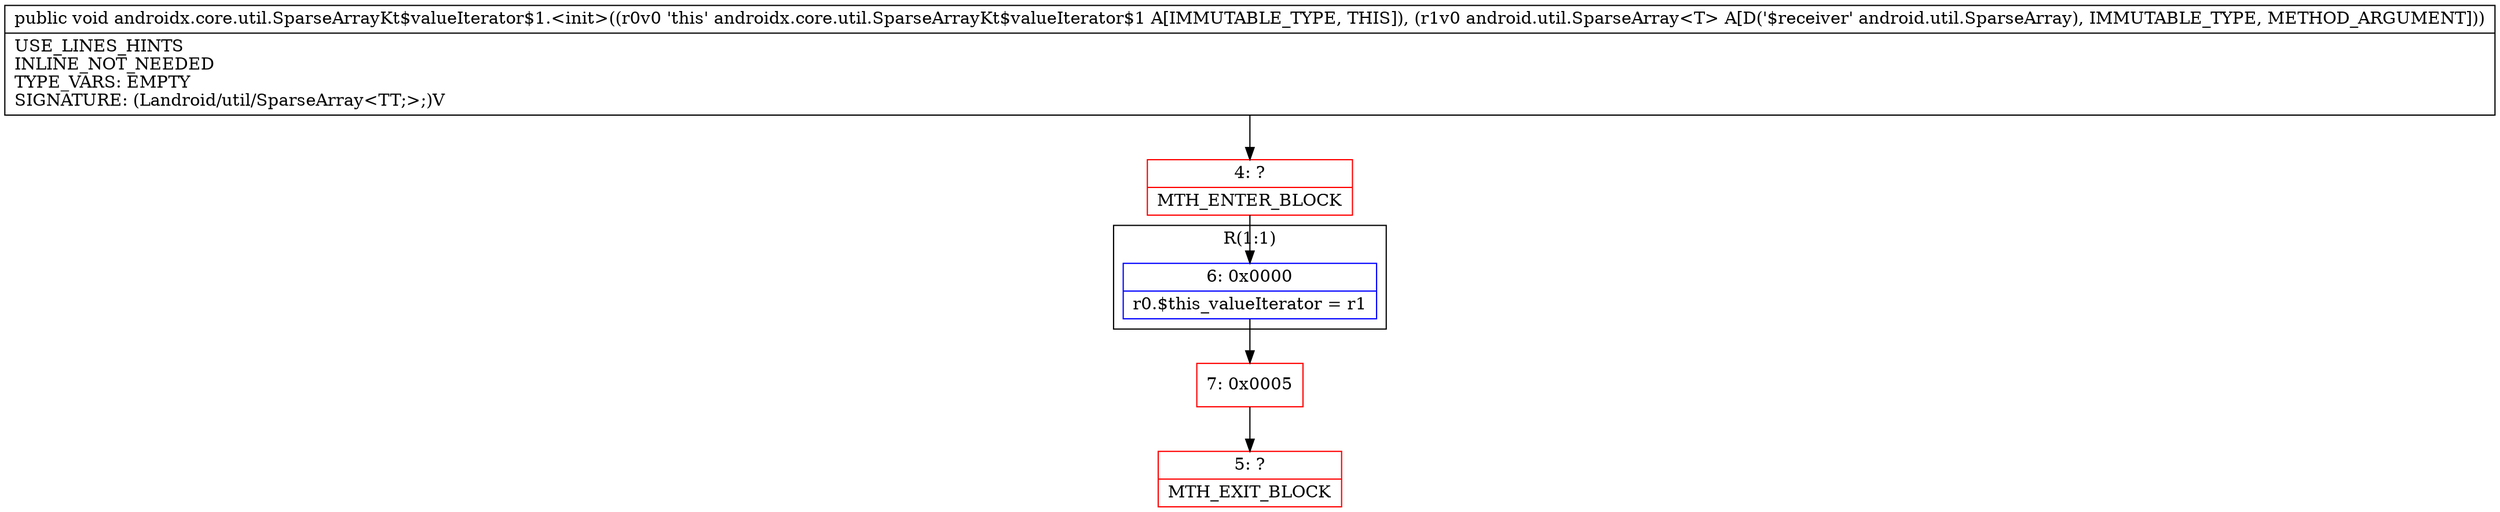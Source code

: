 digraph "CFG forandroidx.core.util.SparseArrayKt$valueIterator$1.\<init\>(Landroid\/util\/SparseArray;)V" {
subgraph cluster_Region_1162361318 {
label = "R(1:1)";
node [shape=record,color=blue];
Node_6 [shape=record,label="{6\:\ 0x0000|r0.$this_valueIterator = r1\l}"];
}
Node_4 [shape=record,color=red,label="{4\:\ ?|MTH_ENTER_BLOCK\l}"];
Node_7 [shape=record,color=red,label="{7\:\ 0x0005}"];
Node_5 [shape=record,color=red,label="{5\:\ ?|MTH_EXIT_BLOCK\l}"];
MethodNode[shape=record,label="{public void androidx.core.util.SparseArrayKt$valueIterator$1.\<init\>((r0v0 'this' androidx.core.util.SparseArrayKt$valueIterator$1 A[IMMUTABLE_TYPE, THIS]), (r1v0 android.util.SparseArray\<T\> A[D('$receiver' android.util.SparseArray), IMMUTABLE_TYPE, METHOD_ARGUMENT]))  | USE_LINES_HINTS\lINLINE_NOT_NEEDED\lTYPE_VARS: EMPTY\lSIGNATURE: (Landroid\/util\/SparseArray\<TT;\>;)V\l}"];
MethodNode -> Node_4;Node_6 -> Node_7;
Node_4 -> Node_6;
Node_7 -> Node_5;
}

